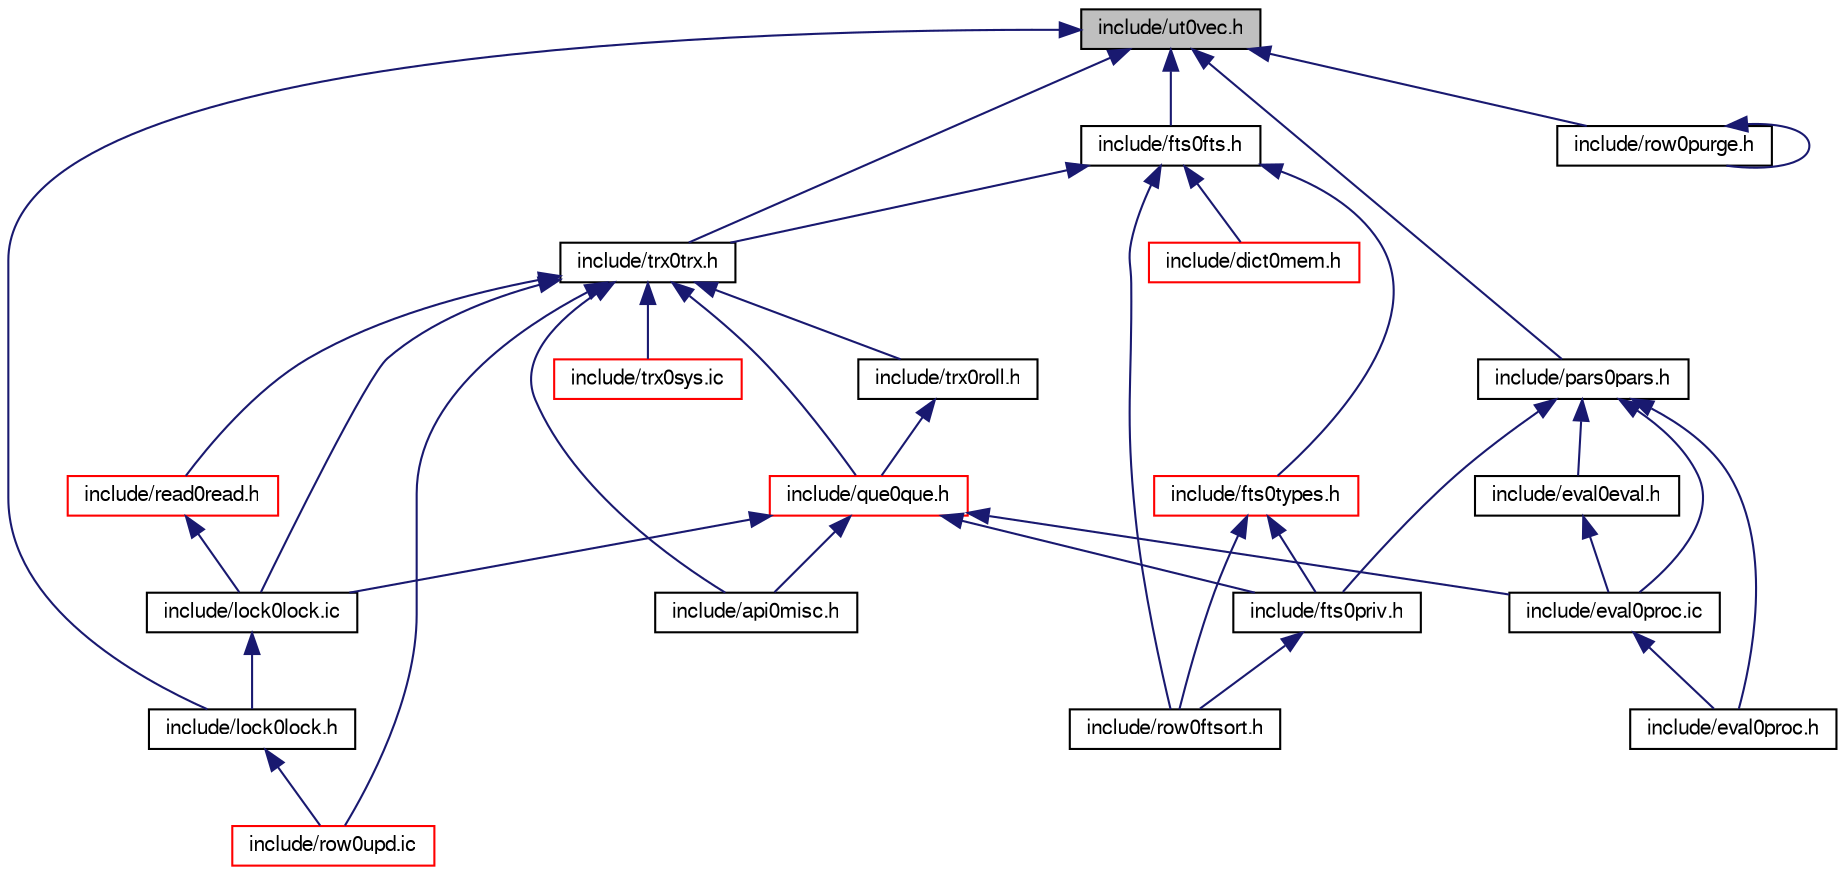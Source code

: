 digraph "include/ut0vec.h"
{
  bgcolor="transparent";
  edge [fontname="FreeSans",fontsize="10",labelfontname="FreeSans",labelfontsize="10"];
  node [fontname="FreeSans",fontsize="10",shape=record];
  Node1 [label="include/ut0vec.h",height=0.2,width=0.4,color="black", fillcolor="grey75", style="filled" fontcolor="black"];
  Node1 -> Node2 [dir="back",color="midnightblue",fontsize="10",style="solid",fontname="FreeSans"];
  Node2 [label="include/trx0trx.h",height=0.2,width=0.4,color="black",URL="$trx0trx_8h.html"];
  Node2 -> Node3 [dir="back",color="midnightblue",fontsize="10",style="solid",fontname="FreeSans"];
  Node3 [label="include/que0que.h",height=0.2,width=0.4,color="red",URL="$que0que_8h.html"];
  Node3 -> Node4 [dir="back",color="midnightblue",fontsize="10",style="solid",fontname="FreeSans"];
  Node4 [label="include/api0misc.h",height=0.2,width=0.4,color="black",URL="$api0misc_8h.html"];
  Node3 -> Node5 [dir="back",color="midnightblue",fontsize="10",style="solid",fontname="FreeSans"];
  Node5 [label="include/eval0proc.ic",height=0.2,width=0.4,color="black",URL="$eval0proc_8ic.html"];
  Node5 -> Node6 [dir="back",color="midnightblue",fontsize="10",style="solid",fontname="FreeSans"];
  Node6 [label="include/eval0proc.h",height=0.2,width=0.4,color="black",URL="$eval0proc_8h.html"];
  Node3 -> Node7 [dir="back",color="midnightblue",fontsize="10",style="solid",fontname="FreeSans"];
  Node7 [label="include/fts0priv.h",height=0.2,width=0.4,color="black",URL="$fts0priv_8h.html"];
  Node7 -> Node8 [dir="back",color="midnightblue",fontsize="10",style="solid",fontname="FreeSans"];
  Node8 [label="include/row0ftsort.h",height=0.2,width=0.4,color="black",URL="$row0ftsort_8h.html"];
  Node3 -> Node9 [dir="back",color="midnightblue",fontsize="10",style="solid",fontname="FreeSans"];
  Node9 [label="include/lock0lock.ic",height=0.2,width=0.4,color="black",URL="$lock0lock_8ic.html"];
  Node9 -> Node10 [dir="back",color="midnightblue",fontsize="10",style="solid",fontname="FreeSans"];
  Node10 [label="include/lock0lock.h",height=0.2,width=0.4,color="black",URL="$lock0lock_8h.html"];
  Node10 -> Node11 [dir="back",color="midnightblue",fontsize="10",style="solid",fontname="FreeSans"];
  Node11 [label="include/row0upd.ic",height=0.2,width=0.4,color="red",URL="$row0upd_8ic.html"];
  Node2 -> Node12 [dir="back",color="midnightblue",fontsize="10",style="solid",fontname="FreeSans"];
  Node12 [label="include/trx0roll.h",height=0.2,width=0.4,color="black",URL="$trx0roll_8h.html"];
  Node12 -> Node3 [dir="back",color="midnightblue",fontsize="10",style="solid",fontname="FreeSans"];
  Node2 -> Node13 [dir="back",color="midnightblue",fontsize="10",style="solid",fontname="FreeSans"];
  Node13 [label="include/trx0sys.ic",height=0.2,width=0.4,color="red",URL="$trx0sys_8ic.html"];
  Node2 -> Node4 [dir="back",color="midnightblue",fontsize="10",style="solid",fontname="FreeSans"];
  Node2 -> Node9 [dir="back",color="midnightblue",fontsize="10",style="solid",fontname="FreeSans"];
  Node2 -> Node14 [dir="back",color="midnightblue",fontsize="10",style="solid",fontname="FreeSans"];
  Node14 [label="include/read0read.h",height=0.2,width=0.4,color="red",URL="$read0read_8h.html"];
  Node14 -> Node9 [dir="back",color="midnightblue",fontsize="10",style="solid",fontname="FreeSans"];
  Node2 -> Node11 [dir="back",color="midnightblue",fontsize="10",style="solid",fontname="FreeSans"];
  Node1 -> Node15 [dir="back",color="midnightblue",fontsize="10",style="solid",fontname="FreeSans"];
  Node15 [label="include/fts0fts.h",height=0.2,width=0.4,color="black",URL="$fts0fts_8h.html"];
  Node15 -> Node2 [dir="back",color="midnightblue",fontsize="10",style="solid",fontname="FreeSans"];
  Node15 -> Node16 [dir="back",color="midnightblue",fontsize="10",style="solid",fontname="FreeSans"];
  Node16 [label="include/dict0mem.h",height=0.2,width=0.4,color="red",URL="$dict0mem_8h.html"];
  Node15 -> Node17 [dir="back",color="midnightblue",fontsize="10",style="solid",fontname="FreeSans"];
  Node17 [label="include/fts0types.h",height=0.2,width=0.4,color="red",URL="$fts0types_8h.html"];
  Node17 -> Node7 [dir="back",color="midnightblue",fontsize="10",style="solid",fontname="FreeSans"];
  Node17 -> Node8 [dir="back",color="midnightblue",fontsize="10",style="solid",fontname="FreeSans"];
  Node15 -> Node8 [dir="back",color="midnightblue",fontsize="10",style="solid",fontname="FreeSans"];
  Node1 -> Node18 [dir="back",color="midnightblue",fontsize="10",style="solid",fontname="FreeSans"];
  Node18 [label="include/pars0pars.h",height=0.2,width=0.4,color="black",URL="$pars0pars_8h.html"];
  Node18 -> Node19 [dir="back",color="midnightblue",fontsize="10",style="solid",fontname="FreeSans"];
  Node19 [label="include/eval0eval.h",height=0.2,width=0.4,color="black",URL="$eval0eval_8h.html"];
  Node19 -> Node5 [dir="back",color="midnightblue",fontsize="10",style="solid",fontname="FreeSans"];
  Node18 -> Node6 [dir="back",color="midnightblue",fontsize="10",style="solid",fontname="FreeSans"];
  Node18 -> Node5 [dir="back",color="midnightblue",fontsize="10",style="solid",fontname="FreeSans"];
  Node18 -> Node7 [dir="back",color="midnightblue",fontsize="10",style="solid",fontname="FreeSans"];
  Node1 -> Node10 [dir="back",color="midnightblue",fontsize="10",style="solid",fontname="FreeSans"];
  Node1 -> Node20 [dir="back",color="midnightblue",fontsize="10",style="solid",fontname="FreeSans"];
  Node20 [label="include/row0purge.h",height=0.2,width=0.4,color="black",URL="$row0purge_8h.html"];
  Node20 -> Node20 [dir="back",color="midnightblue",fontsize="10",style="solid",fontname="FreeSans"];
}

